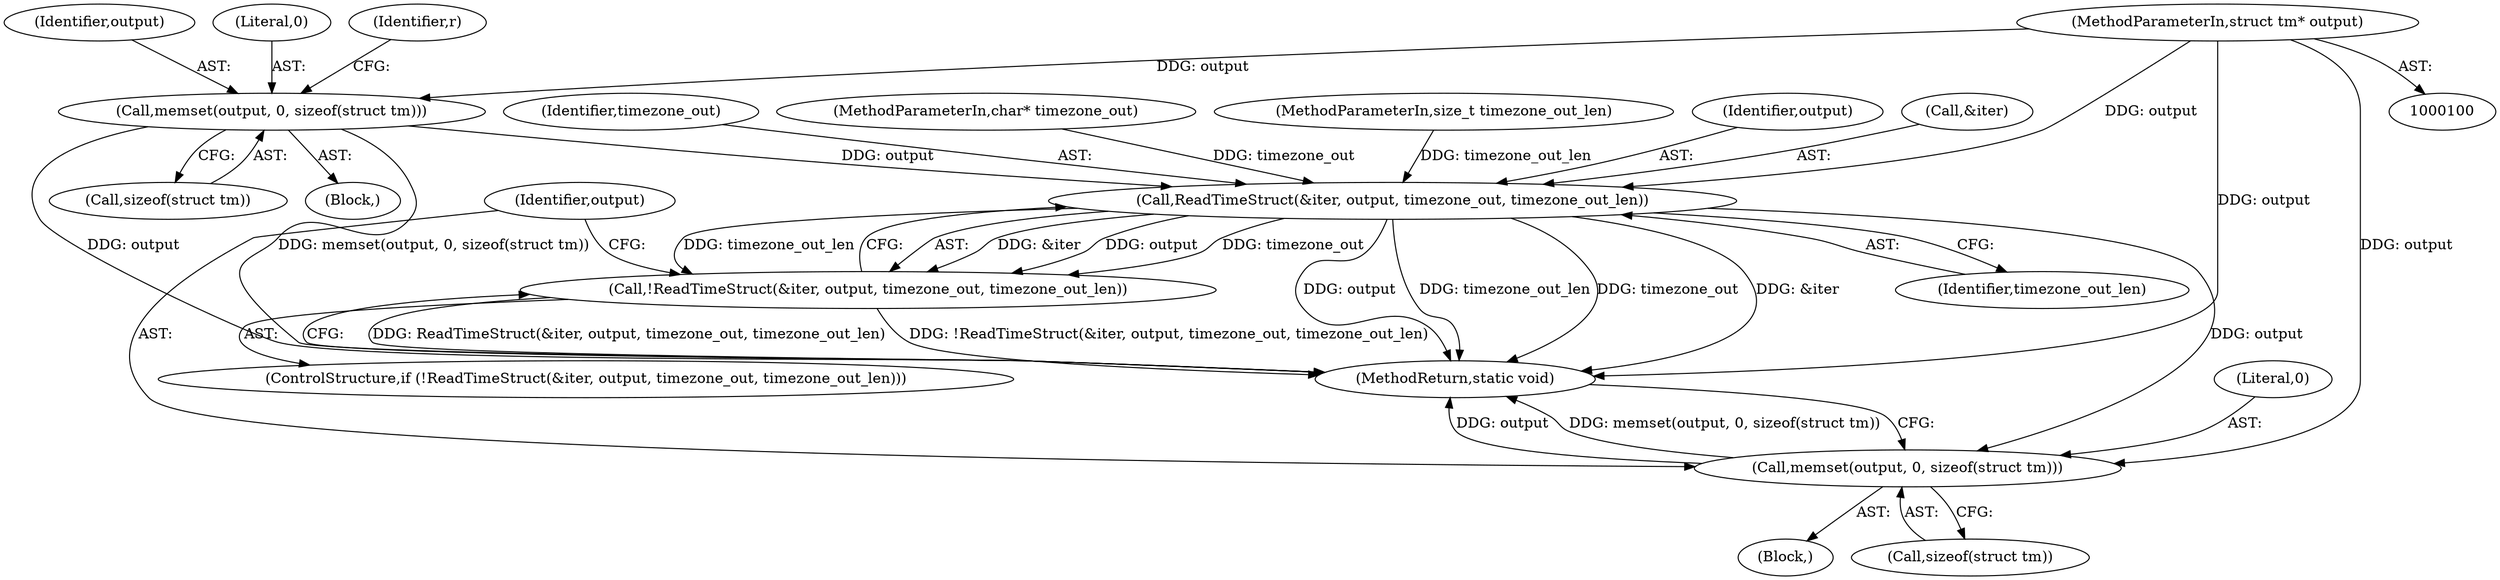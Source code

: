 digraph "0_Chrome_dc5edc9c05901feeac616c075d0337e634f3a02a_0@API" {
"1000117" [label="(Call,memset(output, 0, sizeof(struct tm)))"];
"1000102" [label="(MethodParameterIn,struct tm* output)"];
"1000144" [label="(Call,ReadTimeStruct(&iter, output, timezone_out, timezone_out_len))"];
"1000143" [label="(Call,!ReadTimeStruct(&iter, output, timezone_out, timezone_out_len))"];
"1000151" [label="(Call,memset(output, 0, sizeof(struct tm)))"];
"1000151" [label="(Call,memset(output, 0, sizeof(struct tm)))"];
"1000150" [label="(Block,)"];
"1000117" [label="(Call,memset(output, 0, sizeof(struct tm)))"];
"1000143" [label="(Call,!ReadTimeStruct(&iter, output, timezone_out, timezone_out_len))"];
"1000154" [label="(Call,sizeof(struct tm))"];
"1000142" [label="(ControlStructure,if (!ReadTimeStruct(&iter, output, timezone_out, timezone_out_len)))"];
"1000118" [label="(Identifier,output)"];
"1000105" [label="(Block,)"];
"1000119" [label="(Literal,0)"];
"1000144" [label="(Call,ReadTimeStruct(&iter, output, timezone_out, timezone_out_len))"];
"1000120" [label="(Call,sizeof(struct tm))"];
"1000153" [label="(Literal,0)"];
"1000102" [label="(MethodParameterIn,struct tm* output)"];
"1000103" [label="(MethodParameterIn,char* timezone_out)"];
"1000125" [label="(Identifier,r)"];
"1000156" [label="(MethodReturn,static void)"];
"1000104" [label="(MethodParameterIn,size_t timezone_out_len)"];
"1000147" [label="(Identifier,output)"];
"1000145" [label="(Call,&iter)"];
"1000152" [label="(Identifier,output)"];
"1000149" [label="(Identifier,timezone_out_len)"];
"1000148" [label="(Identifier,timezone_out)"];
"1000117" -> "1000105"  [label="AST: "];
"1000117" -> "1000120"  [label="CFG: "];
"1000118" -> "1000117"  [label="AST: "];
"1000119" -> "1000117"  [label="AST: "];
"1000120" -> "1000117"  [label="AST: "];
"1000125" -> "1000117"  [label="CFG: "];
"1000117" -> "1000156"  [label="DDG: memset(output, 0, sizeof(struct tm))"];
"1000117" -> "1000156"  [label="DDG: output"];
"1000102" -> "1000117"  [label="DDG: output"];
"1000117" -> "1000144"  [label="DDG: output"];
"1000102" -> "1000100"  [label="AST: "];
"1000102" -> "1000156"  [label="DDG: output"];
"1000102" -> "1000144"  [label="DDG: output"];
"1000102" -> "1000151"  [label="DDG: output"];
"1000144" -> "1000143"  [label="AST: "];
"1000144" -> "1000149"  [label="CFG: "];
"1000145" -> "1000144"  [label="AST: "];
"1000147" -> "1000144"  [label="AST: "];
"1000148" -> "1000144"  [label="AST: "];
"1000149" -> "1000144"  [label="AST: "];
"1000143" -> "1000144"  [label="CFG: "];
"1000144" -> "1000156"  [label="DDG: timezone_out_len"];
"1000144" -> "1000156"  [label="DDG: timezone_out"];
"1000144" -> "1000156"  [label="DDG: &iter"];
"1000144" -> "1000156"  [label="DDG: output"];
"1000144" -> "1000143"  [label="DDG: &iter"];
"1000144" -> "1000143"  [label="DDG: output"];
"1000144" -> "1000143"  [label="DDG: timezone_out"];
"1000144" -> "1000143"  [label="DDG: timezone_out_len"];
"1000103" -> "1000144"  [label="DDG: timezone_out"];
"1000104" -> "1000144"  [label="DDG: timezone_out_len"];
"1000144" -> "1000151"  [label="DDG: output"];
"1000143" -> "1000142"  [label="AST: "];
"1000152" -> "1000143"  [label="CFG: "];
"1000156" -> "1000143"  [label="CFG: "];
"1000143" -> "1000156"  [label="DDG: ReadTimeStruct(&iter, output, timezone_out, timezone_out_len)"];
"1000143" -> "1000156"  [label="DDG: !ReadTimeStruct(&iter, output, timezone_out, timezone_out_len)"];
"1000151" -> "1000150"  [label="AST: "];
"1000151" -> "1000154"  [label="CFG: "];
"1000152" -> "1000151"  [label="AST: "];
"1000153" -> "1000151"  [label="AST: "];
"1000154" -> "1000151"  [label="AST: "];
"1000156" -> "1000151"  [label="CFG: "];
"1000151" -> "1000156"  [label="DDG: output"];
"1000151" -> "1000156"  [label="DDG: memset(output, 0, sizeof(struct tm))"];
}

